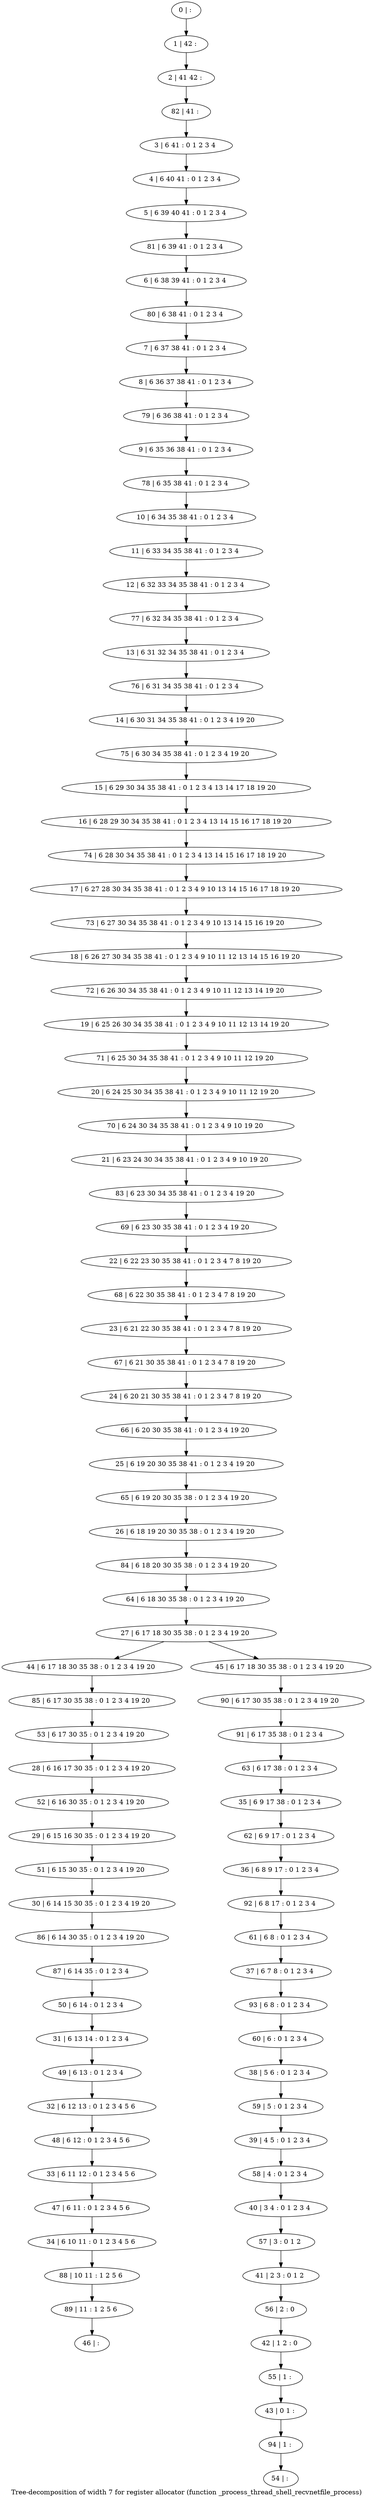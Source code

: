 digraph G {
graph [label="Tree-decomposition of width 7 for register allocator (function _process_thread_shell_recvnetfile_process)"]
0[label="0 | : "];
1[label="1 | 42 : "];
2[label="2 | 41 42 : "];
3[label="3 | 6 41 : 0 1 2 3 4 "];
4[label="4 | 6 40 41 : 0 1 2 3 4 "];
5[label="5 | 6 39 40 41 : 0 1 2 3 4 "];
6[label="6 | 6 38 39 41 : 0 1 2 3 4 "];
7[label="7 | 6 37 38 41 : 0 1 2 3 4 "];
8[label="8 | 6 36 37 38 41 : 0 1 2 3 4 "];
9[label="9 | 6 35 36 38 41 : 0 1 2 3 4 "];
10[label="10 | 6 34 35 38 41 : 0 1 2 3 4 "];
11[label="11 | 6 33 34 35 38 41 : 0 1 2 3 4 "];
12[label="12 | 6 32 33 34 35 38 41 : 0 1 2 3 4 "];
13[label="13 | 6 31 32 34 35 38 41 : 0 1 2 3 4 "];
14[label="14 | 6 30 31 34 35 38 41 : 0 1 2 3 4 19 20 "];
15[label="15 | 6 29 30 34 35 38 41 : 0 1 2 3 4 13 14 17 18 19 20 "];
16[label="16 | 6 28 29 30 34 35 38 41 : 0 1 2 3 4 13 14 15 16 17 18 19 20 "];
17[label="17 | 6 27 28 30 34 35 38 41 : 0 1 2 3 4 9 10 13 14 15 16 17 18 19 20 "];
18[label="18 | 6 26 27 30 34 35 38 41 : 0 1 2 3 4 9 10 11 12 13 14 15 16 19 20 "];
19[label="19 | 6 25 26 30 34 35 38 41 : 0 1 2 3 4 9 10 11 12 13 14 19 20 "];
20[label="20 | 6 24 25 30 34 35 38 41 : 0 1 2 3 4 9 10 11 12 19 20 "];
21[label="21 | 6 23 24 30 34 35 38 41 : 0 1 2 3 4 9 10 19 20 "];
22[label="22 | 6 22 23 30 35 38 41 : 0 1 2 3 4 7 8 19 20 "];
23[label="23 | 6 21 22 30 35 38 41 : 0 1 2 3 4 7 8 19 20 "];
24[label="24 | 6 20 21 30 35 38 41 : 0 1 2 3 4 7 8 19 20 "];
25[label="25 | 6 19 20 30 35 38 41 : 0 1 2 3 4 19 20 "];
26[label="26 | 6 18 19 20 30 35 38 : 0 1 2 3 4 19 20 "];
27[label="27 | 6 17 18 30 35 38 : 0 1 2 3 4 19 20 "];
28[label="28 | 6 16 17 30 35 : 0 1 2 3 4 19 20 "];
29[label="29 | 6 15 16 30 35 : 0 1 2 3 4 19 20 "];
30[label="30 | 6 14 15 30 35 : 0 1 2 3 4 19 20 "];
31[label="31 | 6 13 14 : 0 1 2 3 4 "];
32[label="32 | 6 12 13 : 0 1 2 3 4 5 6 "];
33[label="33 | 6 11 12 : 0 1 2 3 4 5 6 "];
34[label="34 | 6 10 11 : 0 1 2 3 4 5 6 "];
35[label="35 | 6 9 17 38 : 0 1 2 3 4 "];
36[label="36 | 6 8 9 17 : 0 1 2 3 4 "];
37[label="37 | 6 7 8 : 0 1 2 3 4 "];
38[label="38 | 5 6 : 0 1 2 3 4 "];
39[label="39 | 4 5 : 0 1 2 3 4 "];
40[label="40 | 3 4 : 0 1 2 3 4 "];
41[label="41 | 2 3 : 0 1 2 "];
42[label="42 | 1 2 : 0 "];
43[label="43 | 0 1 : "];
44[label="44 | 6 17 18 30 35 38 : 0 1 2 3 4 19 20 "];
45[label="45 | 6 17 18 30 35 38 : 0 1 2 3 4 19 20 "];
46[label="46 | : "];
47[label="47 | 6 11 : 0 1 2 3 4 5 6 "];
48[label="48 | 6 12 : 0 1 2 3 4 5 6 "];
49[label="49 | 6 13 : 0 1 2 3 4 "];
50[label="50 | 6 14 : 0 1 2 3 4 "];
51[label="51 | 6 15 30 35 : 0 1 2 3 4 19 20 "];
52[label="52 | 6 16 30 35 : 0 1 2 3 4 19 20 "];
53[label="53 | 6 17 30 35 : 0 1 2 3 4 19 20 "];
54[label="54 | : "];
55[label="55 | 1 : "];
56[label="56 | 2 : 0 "];
57[label="57 | 3 : 0 1 2 "];
58[label="58 | 4 : 0 1 2 3 4 "];
59[label="59 | 5 : 0 1 2 3 4 "];
60[label="60 | 6 : 0 1 2 3 4 "];
61[label="61 | 6 8 : 0 1 2 3 4 "];
62[label="62 | 6 9 17 : 0 1 2 3 4 "];
63[label="63 | 6 17 38 : 0 1 2 3 4 "];
64[label="64 | 6 18 30 35 38 : 0 1 2 3 4 19 20 "];
65[label="65 | 6 19 20 30 35 38 : 0 1 2 3 4 19 20 "];
66[label="66 | 6 20 30 35 38 41 : 0 1 2 3 4 19 20 "];
67[label="67 | 6 21 30 35 38 41 : 0 1 2 3 4 7 8 19 20 "];
68[label="68 | 6 22 30 35 38 41 : 0 1 2 3 4 7 8 19 20 "];
69[label="69 | 6 23 30 35 38 41 : 0 1 2 3 4 19 20 "];
70[label="70 | 6 24 30 34 35 38 41 : 0 1 2 3 4 9 10 19 20 "];
71[label="71 | 6 25 30 34 35 38 41 : 0 1 2 3 4 9 10 11 12 19 20 "];
72[label="72 | 6 26 30 34 35 38 41 : 0 1 2 3 4 9 10 11 12 13 14 19 20 "];
73[label="73 | 6 27 30 34 35 38 41 : 0 1 2 3 4 9 10 13 14 15 16 19 20 "];
74[label="74 | 6 28 30 34 35 38 41 : 0 1 2 3 4 13 14 15 16 17 18 19 20 "];
75[label="75 | 6 30 34 35 38 41 : 0 1 2 3 4 19 20 "];
76[label="76 | 6 31 34 35 38 41 : 0 1 2 3 4 "];
77[label="77 | 6 32 34 35 38 41 : 0 1 2 3 4 "];
78[label="78 | 6 35 38 41 : 0 1 2 3 4 "];
79[label="79 | 6 36 38 41 : 0 1 2 3 4 "];
80[label="80 | 6 38 41 : 0 1 2 3 4 "];
81[label="81 | 6 39 41 : 0 1 2 3 4 "];
82[label="82 | 41 : "];
83[label="83 | 6 23 30 34 35 38 41 : 0 1 2 3 4 19 20 "];
84[label="84 | 6 18 20 30 35 38 : 0 1 2 3 4 19 20 "];
85[label="85 | 6 17 30 35 38 : 0 1 2 3 4 19 20 "];
86[label="86 | 6 14 30 35 : 0 1 2 3 4 19 20 "];
87[label="87 | 6 14 35 : 0 1 2 3 4 "];
88[label="88 | 10 11 : 1 2 5 6 "];
89[label="89 | 11 : 1 2 5 6 "];
90[label="90 | 6 17 30 35 38 : 0 1 2 3 4 19 20 "];
91[label="91 | 6 17 35 38 : 0 1 2 3 4 "];
92[label="92 | 6 8 17 : 0 1 2 3 4 "];
93[label="93 | 6 8 : 0 1 2 3 4 "];
94[label="94 | 1 : "];
0->1 ;
1->2 ;
3->4 ;
4->5 ;
7->8 ;
10->11 ;
11->12 ;
15->16 ;
27->44 ;
27->45 ;
47->34 ;
33->47 ;
48->33 ;
32->48 ;
49->32 ;
31->49 ;
50->31 ;
51->30 ;
29->51 ;
52->29 ;
28->52 ;
53->28 ;
55->43 ;
42->55 ;
56->42 ;
41->56 ;
57->41 ;
40->57 ;
58->40 ;
39->58 ;
59->39 ;
38->59 ;
60->38 ;
61->37 ;
62->36 ;
35->62 ;
63->35 ;
64->27 ;
65->26 ;
25->65 ;
66->25 ;
24->66 ;
67->24 ;
23->67 ;
68->23 ;
22->68 ;
69->22 ;
70->21 ;
20->70 ;
71->20 ;
19->71 ;
72->19 ;
18->72 ;
73->18 ;
17->73 ;
74->17 ;
16->74 ;
75->15 ;
14->75 ;
76->14 ;
13->76 ;
77->13 ;
12->77 ;
78->10 ;
9->78 ;
79->9 ;
8->79 ;
80->7 ;
6->80 ;
81->6 ;
5->81 ;
82->3 ;
2->82 ;
83->69 ;
21->83 ;
84->64 ;
26->84 ;
85->53 ;
44->85 ;
30->86 ;
87->50 ;
86->87 ;
34->88 ;
89->46 ;
88->89 ;
45->90 ;
91->63 ;
90->91 ;
92->61 ;
36->92 ;
93->60 ;
37->93 ;
94->54 ;
43->94 ;
}
